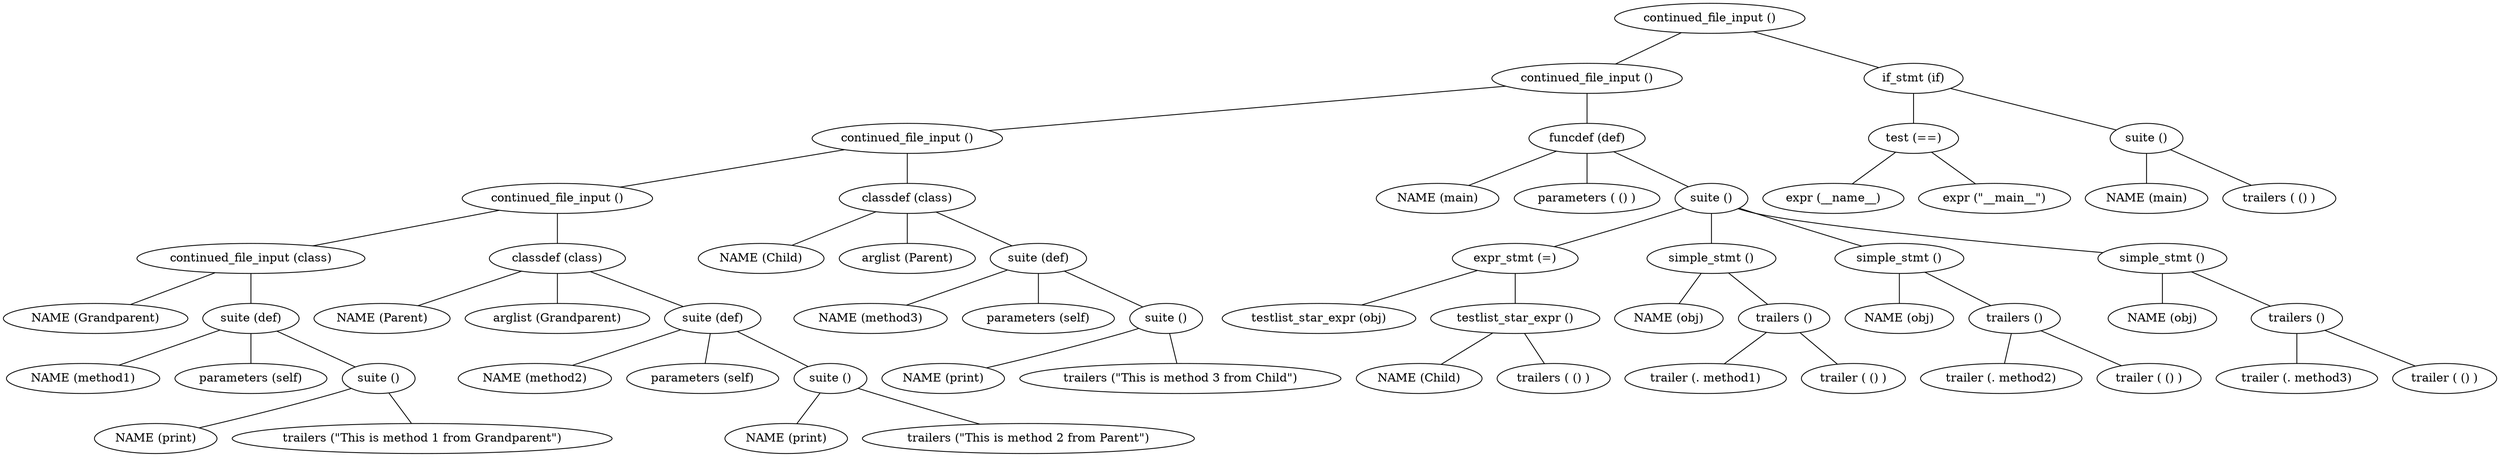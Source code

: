Graph {
node1 [label="continued_file_input ()"];
node2 [label="continued_file_input ()"];
node3 [label="continued_file_input ()"];
node4 [label="continued_file_input ()"];
node5 [label="continued_file_input (class)"];
node6 [label="NAME (Grandparent)"];
node7 [label="suite (def)"];
node8 [label="NAME (method1)"];
node9 [label="parameters (self)"];
node10 [label="suite ()"];
node11 [label="NAME (print)"];
node12 [label="trailers (&quot;This is method 1 from Grandparent&quot;)"];
node13 [label="classdef (class)"];
node14 [label="NAME (Parent)"];
node15 [label="arglist (Grandparent)"];
node16 [label="suite (def)"];
node17 [label="NAME (method2)"];
node18 [label="parameters (self)"];
node19 [label="suite ()"];
node20 [label="NAME (print)"];
node21 [label="trailers (&quot;This is method 2 from Parent&quot;)"];
node22 [label="classdef (class)"];
node23 [label="NAME (Child)"];
node24 [label="arglist (Parent)"];
node25 [label="suite (def)"];
node26 [label="NAME (method3)"];
node27 [label="parameters (self)"];
node28 [label="suite ()"];
node29 [label="NAME (print)"];
node30 [label="trailers (&quot;This is method 3 from Child&quot;)"];
node31 [label="funcdef (def)"];
node32 [label="NAME (main)"];
node33 [label="parameters ( () )"];
node34 [label="suite ()"];
node35 [label="expr_stmt (=)"];
node36 [label="testlist_star_expr (obj)"];
node37 [label="testlist_star_expr ()"];
node38 [label="NAME (Child)"];
node39 [label="trailers ( () )"];
node40 [label="simple_stmt ()"];
node41 [label="NAME (obj)"];
node42 [label="trailers ()"];
node43 [label="trailer (. method1)"];
node44 [label="trailer ( () )"];
node45 [label="simple_stmt ()"];
node46 [label="NAME (obj)"];
node47 [label="trailers ()"];
node48 [label="trailer (. method2)"];
node49 [label="trailer ( () )"];
node50 [label="simple_stmt ()"];
node51 [label="NAME (obj)"];
node52 [label="trailers ()"];
node53 [label="trailer (. method3)"];
node54 [label="trailer ( () )"];
node55 [label="if_stmt (if)"];
node56 [label="test (==)"];
node57 [label="expr (__name__)"];
node58 [label="expr (&quot;__main__&quot;)"];
node59 [label="suite ()"];
node60 [label="NAME (main)"];
node61 [label="trailers ( () )"];

node1 -- node2;
node2 -- node3;
node3 -- node4;
node4 -- node5;
node5 -- node6;
node5 -- node7;
node7 -- node8;
node7 -- node9;
node7 -- node10;
node10 -- node11;
node10 -- node12;
node4 -- node13;
node13 -- node14;
node13 -- node15;
node13 -- node16;
node16 -- node17;
node16 -- node18;
node16 -- node19;
node19 -- node20;
node19 -- node21;
node3 -- node22;
node22 -- node23;
node22 -- node24;
node22 -- node25;
node25 -- node26;
node25 -- node27;
node25 -- node28;
node28 -- node29;
node28 -- node30;
node2 -- node31;
node31 -- node32;
node31 -- node33;
node31 -- node34;
node34 -- node35;
node35 -- node36;
node35 -- node37;
node37 -- node38;
node37 -- node39;
node34 -- node40;
node40 -- node41;
node40 -- node42;
node42 -- node43;
node42 -- node44;
node34 -- node45;
node45 -- node46;
node45 -- node47;
node47 -- node48;
node47 -- node49;
node34 -- node50;
node50 -- node51;
node50 -- node52;
node52 -- node53;
node52 -- node54;
node1 -- node55;
node55 -- node56;
node56 -- node57;
node56 -- node58;
node55 -- node59;
node59 -- node60;
node59 -- node61;

}
